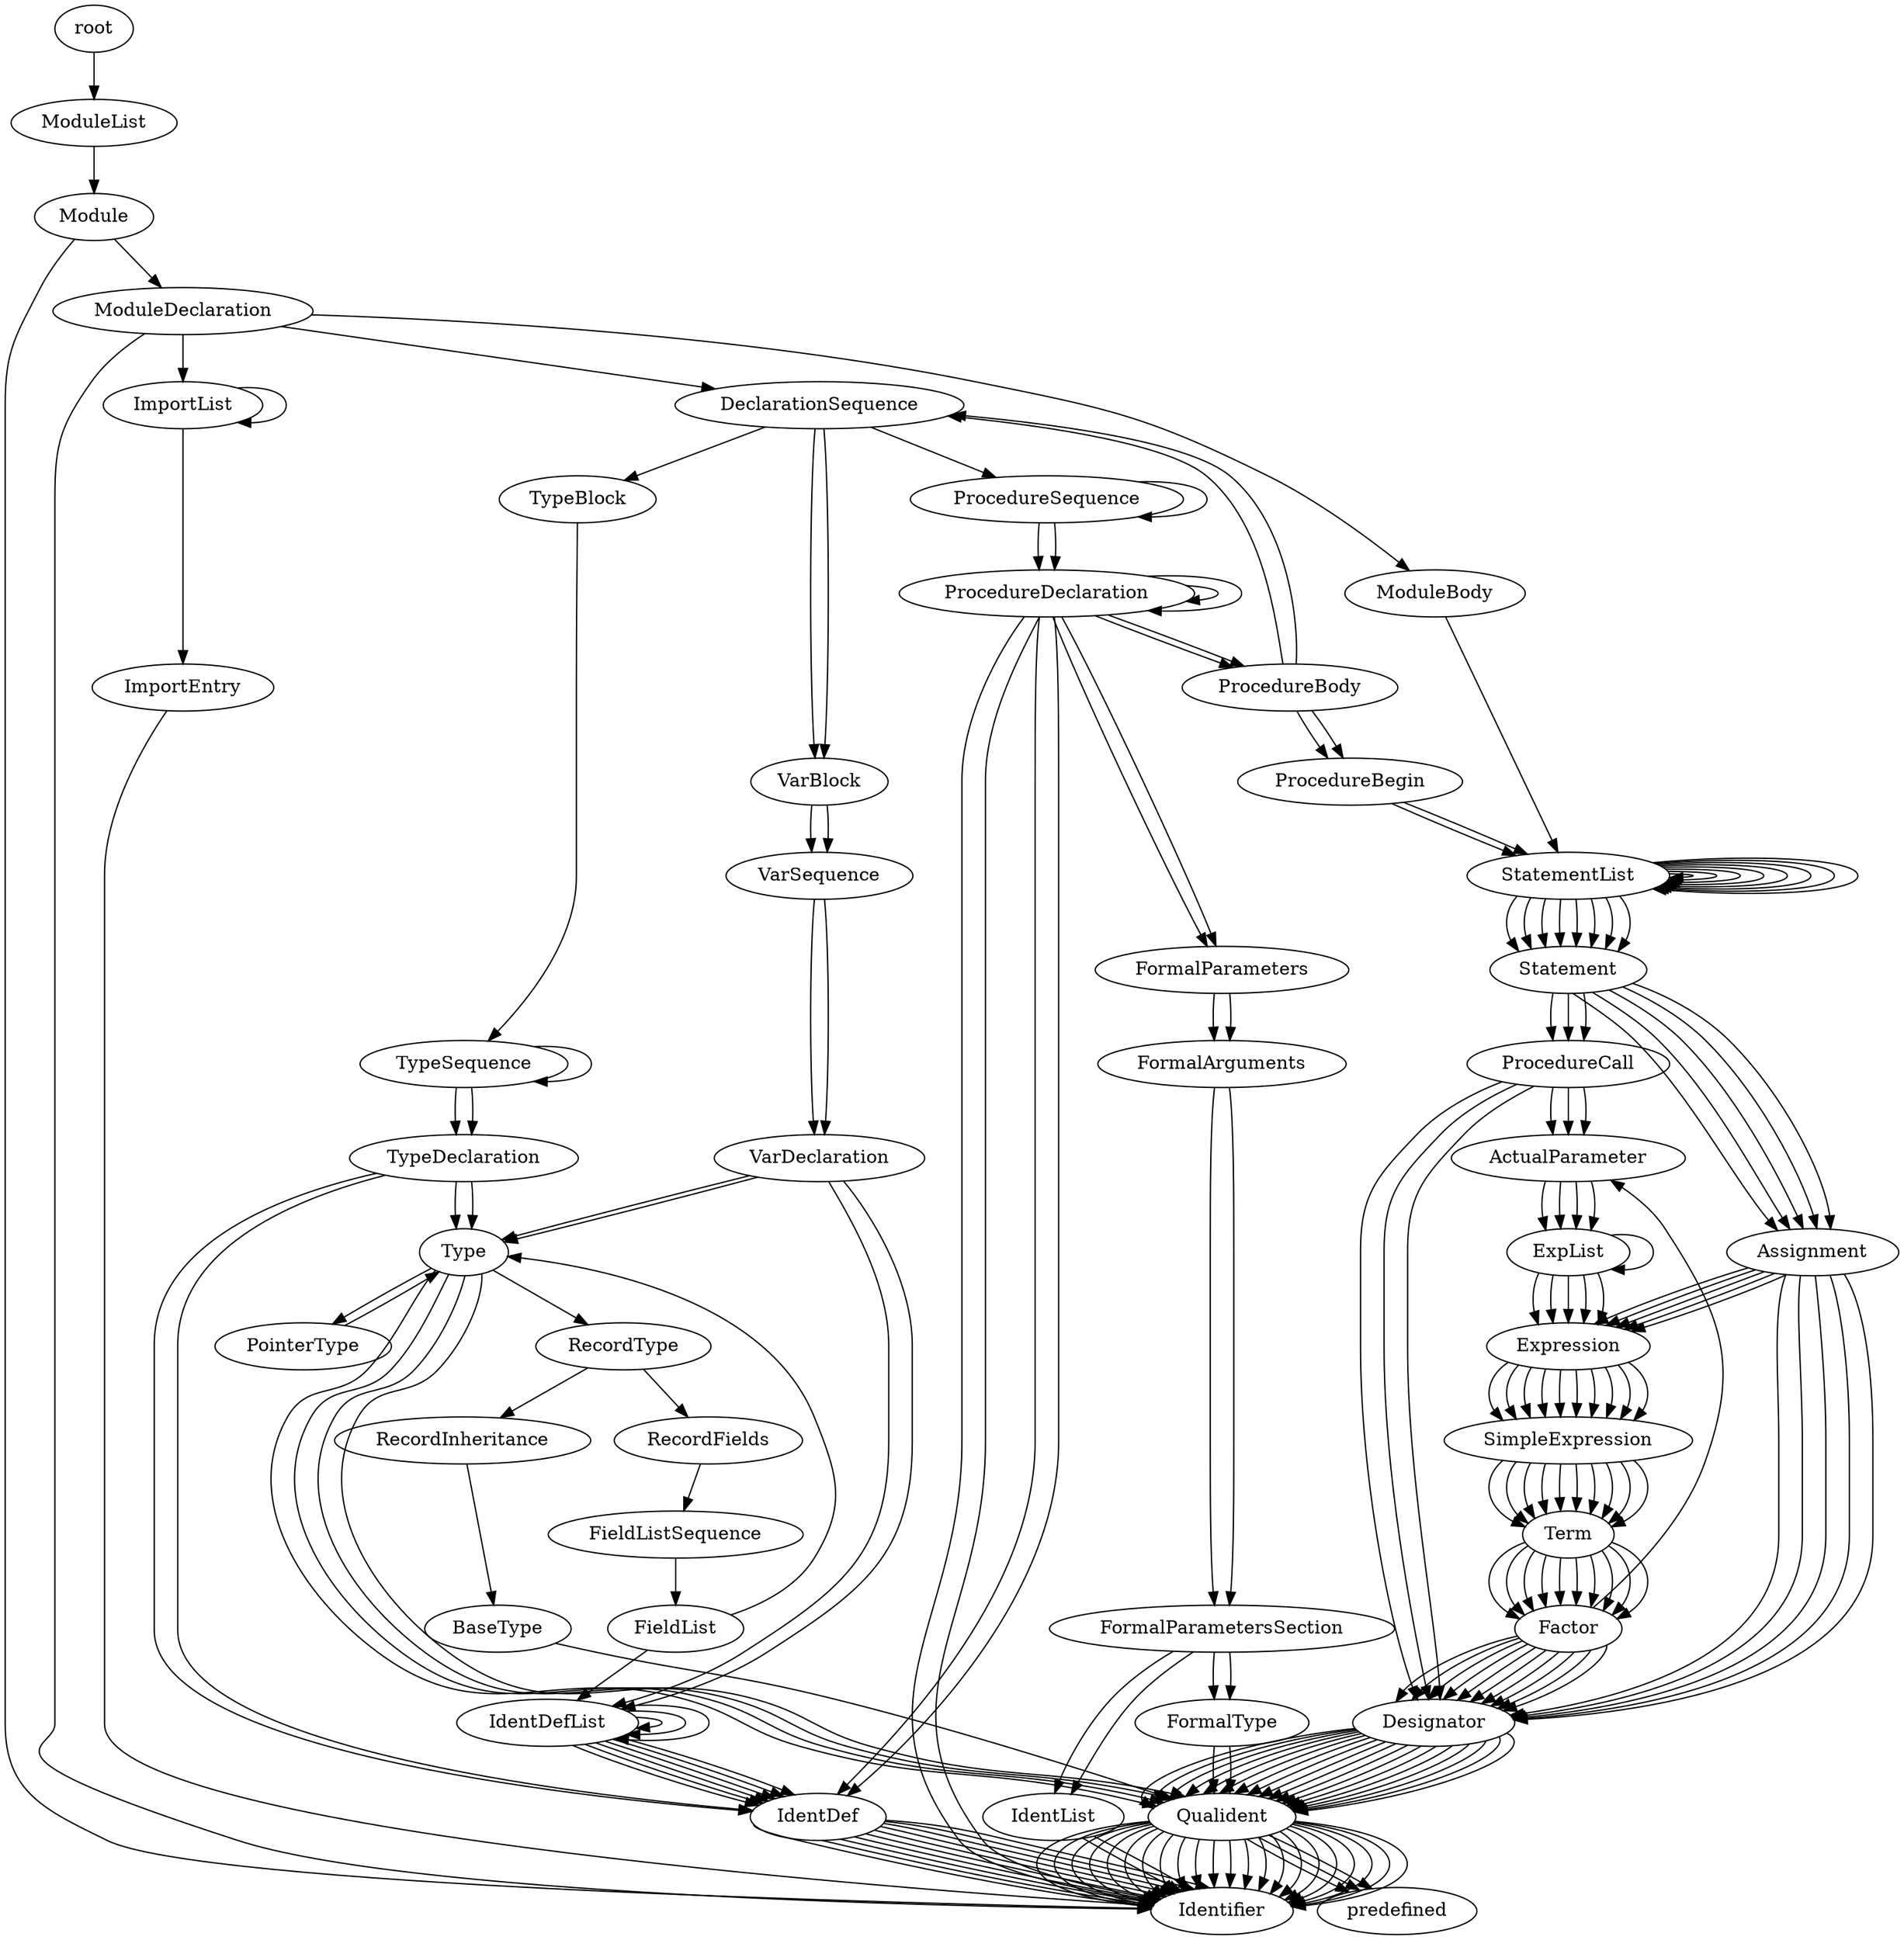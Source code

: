 digraph AST {
	graph [bb="0,0,1573.3,1476"];
	node [label="\N"];
	root	 [height=0.5,
		pos="68,1458",
		width=0.83048];
	ModuleList	 [height=0.5,
		pos="68,1386",
		width=1.7693];
	root -> ModuleList	 [pos="e,68,1404.4 68,1439.8 68,1432.1 68,1423 68,1414.4"];
	Module	 [height=0.5,
		pos="68,1314",
		width=1.2638];
	ModuleList -> Module	 [pos="e,68,1332.4 68,1367.8 68,1360.1 68,1351 68,1342.4"];
	Identifier	 [height=0.5,
		pos="982,18",
		width=1.5165];
	Module -> Identifier	 [pos="e,927.17,18.766 53.068,1297 44.758,1286.8 34.758,1273.3 28,1260 9.0436,1222.6 0,1211.9 0,1170 0,1170 0,1170 0,162 0,109.65 29.194,\
95.455 76,72 150.6,34.615 722.1,22.126 917.07,18.929"];
	ModuleDeclaration	 [height=0.5,
		pos="136,1242",
		width=2.7623];
	Module -> ModuleDeclaration	 [pos="e,119.05,1259.9 84.115,1296.9 92.42,1288.1 102.72,1277.2 111.94,1267.5"];
	ModuleDeclaration -> Identifier	 [pos="e,927.68,19.933 105.92,1224.8 92.021,1215.5 76.341,1202.9 66,1188 42.082,1153.6 38,1139.9 38,1098 38,1098 38,1098 38,162 38,142.89 \
-9.9125,133.31 167,72 237.11,47.701 737.41,27.038 917.56,20.309"];
	ImportList	 [height=0.5,
		pos="136,1170",
		width=1.6971];
	ModuleDeclaration -> ImportList	 [pos="e,136,1188.4 136,1223.8 136,1216.1 136,1207 136,1198.4"];
	DeclarationSequence	 [height=0.5,
		pos="674,1170",
		width=3.0692];
	ModuleDeclaration -> DeclarationSequence	 [pos="e,588.25,1181.5 215.96,1231.3 312.56,1218.4 474.93,1196.6 578.14,1182.8"];
	ModuleBody	 [height=0.5,
		pos="1352,882",
		width=1.9137];
	ModuleDeclaration -> ModuleBody	 [pos="e,1345.4,900.37 235.25,1240.3 520.27,1234.1 1321,1207 1321,1098 1321,1098 1321,1098 1321,1026 1321,985 1333.2,938.88 1342.2,910.13"];
	ImportList -> ImportList	 [pos="e,177.91,1156.8 177.91,1183.2 197.71,1184.7 215.09,1180.3 215.09,1170 215.09,1161.5 203.4,1157 188.26,1156.5"];
	ImportEntry	 [height=0.5,
		pos="136,1026",
		width=1.9318];
	ImportList -> ImportEntry	 [pos="e,136,1044.1 136,1151.8 136,1127.2 136,1083.2 136,1054.4"];
	ImportEntry -> Identifier	 [pos="e,928.04,20.839 122.98,1007.9 105.33,981.57 76,930.48 76,882 76,882 76,882 76,162 76,76.641 711.36,33.261 917.95,21.412"];
	TypeBlock	 [height=0.5,
		pos="464,1098",
		width=1.661];
	DeclarationSequence -> TypeBlock	 [pos="e,503.71,1111.6 626.35,1153.7 592.64,1142.1 547.57,1126.7 513.47,1115"];
	VarBlock	 [height=0.5,
		pos="674,810",
		width=1.4624];
	DeclarationSequence -> VarBlock	 [pos="e,668.18,828.19 668.18,1151.8 665,1124.5 665,1071.2 665,1026 665,1026 665,1026 665,954 665,913.88 665,867.46 667.22,838.42"];
	DeclarationSequence -> VarBlock	 [pos="e,679.82,828.19 679.82,1151.8 683,1124.5 683,1071.2 683,1026 683,1026 683,1026 683,954 683,913.88 683,867.46 680.78,838.42"];
	ProcedureSequence	 [height=0.5,
		pos="848,1098",
		width=2.9067];
	DeclarationSequence -> ProcedureSequence	 [pos="e,807.76,1114.7 714.8,1153.1 739.75,1142.8 771.86,1129.5 798.3,1118.6"];
	TypeSequence	 [height=0.5,
		pos="351,666",
		width=2.2026];
	TypeBlock -> TypeSequence	 [pos="e,363.37,684.18 452.12,1080.2 435.69,1053.9 408,1002.3 408,954 408,954 408,954 408,810 408,766.76 385.51,721.02 368.78,692.98"];
	TypeSequence -> TypeSequence	 [pos="e,404.53,652.69 404.53,679.31 428.05,680.49 448.29,676.05 448.29,666 448.29,657.44 433.62,652.95 414.74,652.53"];
	TypeDeclaration	 [height=0.5,
		pos="351,594",
		width=2.4373];
	TypeSequence -> TypeDeclaration	 [pos="e,345.02,612.41 345.05,647.83 344.3,640.13 344.08,630.97 344.38,622.42"];
	TypeSequence -> TypeDeclaration	 [pos="e,356.98,612.41 356.95,647.83 357.7,640.13 357.92,630.97 357.62,622.42"];
	IdentDef	 [height=0.5,
		pos="674,90",
		width=1.4443];
	TypeDeclaration -> IdentDef	 [pos="e,622,92.276 282.55,582.61 212.48,566.2 114,528.77 114,450 114,450 114,450 114,234 114,132.86 465.92,101.41 611.85,92.853"];
	TypeDeclaration -> IdentDef	 [pos="e,622.48,92.74 289.57,581.09 224.72,563.94 132,526.43 132,450 132,450 132,450 132,234 132,134.89 469.93,102.7 612.18,93.396"];
	Type	 [height=0.5,
		pos="351,522",
		width=0.93881];
	TypeDeclaration -> Type	 [pos="e,345.07,539.91 345.05,575.83 344.29,568.01 344.07,558.69 344.4,550.02"];
	TypeDeclaration -> Type	 [pos="e,356.93,539.91 356.95,575.83 357.71,568.01 357.93,558.69 357.6,550.02"];
	IdentDef -> Identifier	 [pos="e,928.1,21.02 624.85,84.076 626.71,80.438 643.78,75.771 659,72 741.08,51.662 839.68,30.742 917.71,22.107"];
	IdentDef -> Identifier	 [pos="e,928.72,21.967 676.65,72.086 676.77,72.057 676.88,72.029 677,72 755.65,52.51 849.48,32.485 918.69,23.25"];
	IdentDef -> Identifier	 [pos="e,929.3,23.286 691.16,72.96 692.45,72.635 693.73,72.314 695,72 769.41,53.562 857.4,34.645 919.22,24.838"];
	IdentDef -> Identifier	 [pos="e,931.08,24.852 702.1,74.78 705.75,73.821 709.43,72.886 713,72 783.02,54.651 865.06,36.877 920.96,26.668"];
	IdentDef -> Identifier	 [pos="e,933.85,26.681 710.83,77.231 717.51,75.424 724.43,73.628 731,72 796.61,55.742 872.79,39.111 923.96,28.682"];
	IdentDef -> Identifier	 [pos="e,937.77,28.688 717.85,80.073 728.14,77.36 738.97,74.485 749,72 810.12,56.856 880.39,41.389 927.74,30.912"];
	IdentDef -> Identifier	 [pos="e,943.04,30.755 722.22,83.146 737.54,79.667 753.05,75.456 767,72 823.98,57.88 888.93,43.479 933.11,33.104"];
	IdentDef -> Identifier	 [pos="e,949.85,32.735 724.73,85.651 747.5,81.874 767.48,76.342 785,72 838.27,58.8 898.5,45.355 939.99,35.183"];
	IdentDef -> Identifier	 [pos="e,958.96,34.35 725.61,87.329 758.99,83.688 782.65,77.042 803,72 853.35,59.523 909.93,46.827 949.13,36.882"];
	IdentDef -> Identifier	 [pos="e,969.79,35.661 725.91,88.294 772.4,84.983 798.69,77.527 821,72 868.93,60.123 922.5,48.047 959.74,38.336"];
	PointerType	 [height=0.5,
		pos="228,450",
		width=1.8776];
	Type -> PointerType	 [pos="e,251.25,467.03 325.52,510.11 306.43,499.88 280.37,484.85 259.92,472.37"];
	Qualident	 [height=0.5,
		pos="982,90",
		width=1.5707];
	Type -> Qualident	 [pos="e,931.24,97.964 326.72,509.38 309.13,491.88 292.8,459.3 278,432 251.62,383.34 230.26,377.48 216,324 200.19,264.71 245.84,240.73 \
302,216 412.8,167.21 455.08,211.41 572,180 612.41,169.14 618.71,155.3 659,144 759.04,115.94 788.43,129.9 890,108 899.9,105.86 910.54,\
103.12 921.32,100.41"];
	Type -> Qualident	 [pos="e,936.69,100.93 336.34,505.62 324.92,487.48 309.8,457.45 296,432 269.62,383.34 248.26,377.48 234,324 218.19,264.71 263.84,240.73 \
320,216 430.8,167.21 473.08,211.41 590,180 630.41,169.14 636.71,155.3 677,144 777.04,115.94 806.43,129.9 908,108 914.08,106.69 920.44,\
105.14 926.78,103.52"];
	Type -> Qualident	 [pos="e,944.57,103.54 348.89,503.94 342.01,485.67 327.38,456.68 314,432 287.62,383.34 266.26,377.48 252,324 236.19,264.71 281.84,240.73 \
338,216 448.8,167.21 491.08,211.41 608,180 648.41,169.14 654.71,155.3 695,144 795.04,115.94 824.43,129.9 926,108 928.84,107.39 931.75,\
106.72 934.67,106.02"];
	Type -> Qualident	 [pos="e,954.1,105.67 362.63,504.95 360.55,486.76 345.63,457.14 332,432 305.62,383.34 284.26,377.48 270,324 254.19,264.71 299.84,240.73 \
356,216 466.8,167.21 509.08,211.41 626,180 666.41,169.14 672.71,155.3 713,144 813.04,115.94 842.43,129.9 944,108 944.1,107.98 944.21,\
107.96 944.31,107.93"];
	RecordType	 [height=0.5,
		pos="473,450",
		width=1.8596];
	Type -> RecordType	 [pos="e,444.88,466.59 373.66,508.63 391.19,498.28 415.82,483.75 436.17,471.74"];
	PointerType -> Type	 [pos="e,331.38,507.26 261.01,465.97 280.34,476.57 304.39,490.57 322.83,501.92"];
	Qualident -> Identifier	 [pos="e,927.55,20.322 925.9,87.522 814.63,76.731 811.77,33.833 917.35,21.396"];
	Qualident -> Identifier	 [pos="e,927.92,20.851 926.27,86.952 832.45,75.538 829.66,35.301 917.91,22.175"];
	Qualident -> Identifier	 [pos="e,928.36,21.588 926.53,86.129 850.31,74.067 847.59,37.142 918.38,23.308"];
	Qualident -> Identifier	 [pos="e,929.18,22.607 927.52,85.051 868.05,72.497 865.29,39.384 919.25,24.922"];
	Qualident -> Identifier	 [pos="e,930.25,24.143 928.96,83.483 885.72,70.697 882.88,42.276 920.44,27.435"];
	Qualident -> Identifier	 [pos="e,932.98,26.089 931.9,81.458 902.65,68.874 899.97,45.271 923.86,30.667"];
	Qualident -> Identifier	 [pos="e,937.49,28.568 936.92,79.065 918.97,67.407 916.44,48.787 929.34,35.17"];
	Qualident -> Identifier	 [pos="e,944.18,31.482 944.12,76.457 934.05,66.099 932.1,51.611 938.26,39.65"];
	Qualident -> Identifier	 [pos="e,953.63,33.592 953.61,74.377 948.19,65.225 946.88,53.453 949.68,43.036"];
	Qualident -> Identifier	 [pos="e,964.42,35.269 964.37,72.571 961.82,64.346 961.13,54.34 962.3,45.154"];
	Qualident -> Identifier	 [pos="e,976.07,35.913 976.05,71.831 975.29,64.012 975.07,54.692 975.4,46.022"];
	Qualident -> Identifier	 [pos="e,987.93,35.913 987.95,71.831 988.71,64.012 988.93,54.692 988.6,46.022"];
	Qualident -> Identifier	 [pos="e,999.58,35.269 999.63,72.571 1002.2,64.346 1002.9,54.34 1001.7,45.154"];
	Qualident -> Identifier	 [pos="e,1010.4,33.592 1010.4,74.377 1015.8,65.225 1017.1,53.453 1014.3,43.036"];
	Qualident -> Identifier	 [pos="e,1019.8,31.482 1019.9,76.457 1029.9,66.099 1031.9,51.611 1025.7,39.65"];
	Qualident -> Identifier	 [pos="e,1026.5,28.568 1027.1,79.065 1045,67.407 1047.6,48.787 1034.7,35.17"];
	Qualident -> Identifier	 [pos="e,1031,26.089 1032.1,81.458 1061.3,68.874 1064,45.271 1040.1,30.667"];
	Qualident -> Identifier	 [pos="e,1033.8,24.143 1035,83.483 1078.3,70.697 1081.1,42.276 1043.6,27.435"];
	Qualident -> Identifier	 [pos="e,1034.8,22.607 1036.5,85.051 1095.9,72.497 1098.7,39.384 1044.8,24.922"];
	Qualident -> Identifier	 [pos="e,1035.6,21.588 1037.5,86.129 1113.7,74.067 1116.4,37.142 1045.6,23.308"];
	Qualident -> Identifier	 [pos="e,1036.1,20.851 1037.7,86.952 1131.6,75.538 1134.3,35.301 1046.1,22.175"];
	Qualident -> Identifier	 [pos="e,1036.5,20.322 1038.1,87.522 1149.4,76.731 1152.2,33.833 1046.7,21.396"];
	predefined	 [height=0.5,
		pos="1116,18",
		width=1.6971];
	Qualident -> predefined	 [pos="e,1078.5,32.229 1001.8,73.119 1019.8,62.196 1046.1,47.965 1069.2,36.7"];
	Qualident -> predefined	 [pos="e,1086.5,33.841 1011.1,74.377 1030.5,63.929 1056.3,50.067 1077.5,38.703"];
	Qualident -> predefined	 [pos="e,1095.8,35.143 1018.8,76.118 1040.4,65.983 1066.9,52.029 1087,40.335"];
	RecordInheritance	 [height=0.5,
		pos="350,306",
		width=2.7261];
	RecordType -> RecordInheritance	 [pos="e,365.21,323.8 457.92,432.34 436.34,407.08 396.53,360.48 371.77,331.48"];
	RecordFields	 [height=0.5,
		pos="518,378",
		width=2.004];
	RecordType -> RecordFields	 [pos="e,506.85,395.84 484.12,432.2 489.37,423.81 495.74,413.62 501.53,404.36"];
	BaseType	 [height=0.5,
		pos="394,234",
		width=1.5526];
	RecordInheritance -> BaseType	 [pos="e,383.05,251.91 361.1,287.83 366.14,279.58 372.21,269.66 377.74,260.6"];
	BaseType -> Qualident	 [pos="e,943.12,103.35 443.42,225.55 514.17,213.34 640.8,191.02 686,180 774.3,158.48 875.19,126.09 933.45,106.6"];
	FieldListSequence	 [height=0.5,
		pos="564,306",
		width=2.7081];
	RecordFields -> FieldListSequence	 [pos="e,552.44,324.09 529.37,360.2 534.69,351.87 541.14,341.77 547.03,332.57"];
	FieldList	 [height=0.5,
		pos="564,234",
		width=1.4443];
	FieldListSequence -> FieldList	 [pos="e,564,252.41 564,287.83 564,280.13 564,270.97 564,262.42"];
	FieldList -> Type	 [pos="e,384.65,519 606.91,244.19 629.89,252.07 656.24,265.55 670,288 678.36,301.64 675.48,308.97 670,324 641.38,402.54 619.42,422.95 549,\
468 501.45,498.42 436.91,511.87 394.63,517.7"];
	IdentDefList	 [height=0.5,
		pos="466,162",
		width=1.9318];
	FieldList -> IdentDefList	 [pos="e,489.17,179.02 541.76,217.66 528.64,208.02 511.82,195.66 497.36,185.04"];
	IdentDefList -> IdentDef	 [pos="e,627.46,98.313 486.53,144.75 518.83,131.1 574.14,112.45 617.77,100.83"];
	IdentDefList -> IdentDef	 [pos="e,630.38,100.06 495.92,145.66 528.91,132.73 580.79,114.93 620.56,102.97"];
	IdentDefList -> IdentDef	 [pos="e,634.56,101.87 503.99,146.91 538.01,134.6 587.96,117.32 624.97,105.03"];
	IdentDefList -> IdentDef	 [pos="e,639.72,103.75 511.3,148.2 546.64,136.52 595.31,119.72 630.25,107.17"];
	IdentDefList -> IdentDef	 [pos="e,646.52,105.38 517.21,149.7 554.54,138.56 603.33,121.94 637.01,109.07"];
	IdentDefList -> IdentDef	 [pos="e,654.66,106.74 522.05,151.22 562.11,140.56 612.06,123.95 645.01,110.73"];
	IdentDefList -> IdentDefList	 [pos="e,533.91,157.8 533.91,166.2 545.51,165.63 553.54,164.23 553.54,162 553.54,160.5 549.92,159.38 544.02,158.63"];
	IdentDefList -> IdentDefList	 [pos="e,526.47,153.06 526.47,170.94 550.95,171.47 571.54,168.49 571.54,162 571.54,156.42 556.33,153.44 536.52,153.04"];
	IdentDefList -> IdentDefList	 [pos="e,517.73,149.85 517.73,174.15 553.86,177.9 589.54,173.85 589.54,162 589.54,151.26 560.24,146.93 527.85,149"];
	VarSequence	 [height=0.5,
		pos="674,666",
		width=1.9859];
	VarBlock -> VarSequence	 [pos="e,669.33,684.17 669.36,792.05 666.87,767.59 666.59,723.49 668.49,694.48"];
	VarBlock -> VarSequence	 [pos="e,678.67,684.17 678.64,792.05 681.13,767.59 681.41,723.49 679.51,694.48"];
	VarDeclaration	 [height=0.5,
		pos="674,594",
		width=2.2387];
	VarSequence -> VarDeclaration	 [pos="e,668.02,612.41 668.05,647.83 667.3,640.13 667.08,630.97 667.38,622.42"];
	VarSequence -> VarDeclaration	 [pos="e,679.98,612.41 679.95,647.83 680.7,640.13 680.92,630.97 680.62,622.42"];
	VarDeclaration -> Type	 [pos="e,381.77,529.84 614.37,581.87 549.58,567.91 447.97,545.23 391.72,532.16"];
	VarDeclaration -> Type	 [pos="e,382.96,528.23 619.39,580.63 555.37,565.89 450.86,542.66 392.88,530.33"];
	VarDeclaration -> IdentDefList	 [pos="e,517.72,174.24 681.53,575.98 696.69,549.71 727,498.72 727,450 727,450 727,450 727,378 727,290.72 688.35,264.82 616,216 589.3,197.98 \
556.04,185.46 527.57,177.05"];
	VarDeclaration -> IdentDefList	 [pos="e,524.42,171.94 693.02,576.42 714.35,550.28 745,498.99 745,450 745,450 745,450 745,378 745,290.72 706.35,264.82 634,216 604.33,195.97 \
566.54,182.74 534.25,174.38"];
	ProcedureSequence -> ProcedureSequence	 [pos="e,917.96,1084.6 917.96,1111.4 946.54,1112.2 970.64,1107.8 970.64,1098 970.64,1089.4 952.02,1084.9 928.11,1084.5"];
	ProcedureDeclaration	 [height=0.5,
		pos="848,1026",
		width=3.1414];
	ProcedureSequence -> ProcedureDeclaration	 [pos="e,842.02,1044.4 842.05,1079.8 841.3,1072.1 841.08,1063 841.38,1054.4"];
	ProcedureSequence -> ProcedureDeclaration	 [pos="e,853.98,1044.4 853.95,1079.8 854.7,1072.1 854.92,1063 854.62,1054.4"];
	ProcedureDeclaration -> Identifier	 [pos="e,930.49,24.425 829.93,1007.8 810.38,981.29 783,930.01 783,882 783,882 783,882 783,378 783,242 699.95,180.46 782,72 798.5,50.184 \
868,34.658 920.56,26.011"];
	ProcedureDeclaration -> Identifier	 [pos="e,933.11,26.219 841.77,1007.8 828.38,981.29 801,930.01 801,882 801,882 801,882 801,378 801,242 717.95,180.46 800,72 815.28,51.795 \
876.02,36.986 923.25,28.039"];
	ProcedureDeclaration -> IdentDef	 [pos="e,689.38,107.29 842.18,1007.8 839,980.5 839,927.25 839,882 839,882 839,882 839,378 839,266.22 741.79,160.64 696.45,114.44"];
	ProcedureDeclaration -> IdentDef	 [pos="e,697.43,106.37 853.82,1007.8 857,980.5 857,927.25 857,882 857,882 857,882 857,378 857,264.93 757.52,158.2 705.11,112.86"];
	ProcedureDeclaration -> ProcedureDeclaration	 [pos="e,954.73,1020 954.73,1032 969.34,1031 979.09,1029 979.09,1026 979.09,1023.7 973.61,1022.1 964.7,1020.9"];
	ProcedureDeclaration -> ProcedureDeclaration	 [pos="e,925.47,1012.9 925.47,1039.1 963.42,1040.9 997.09,1036.5 997.09,1026 997.09,1016.5 969.2,1012 935.58,1012.5"];
	FormalParameters	 [height=0.5,
		pos="982,954",
		width=2.69];
	ProcedureDeclaration -> FormalParameters	 [pos="e,945.14,970.69 874.88,1008.4 892.41,998.42 915.63,985.89 936.01,975.37"];
	ProcedureDeclaration -> FormalParameters	 [pos="e,955.42,971.44 885.6,1008.9 904.72,999.22 927.76,986.92 946.56,976.43"];
	ProcedureBody	 [height=0.5,
		pos="1179,954",
		width=2.2929];
	ProcedureDeclaration -> ProcedureBody	 [pos="e,1117.8,966.18 911.38,1011 967.58,998.43 1049.5,980.62 1107.9,968.27"];
	ProcedureDeclaration -> ProcedureBody	 [pos="e,1123.2,967.32 918.49,1011.9 976.14,999.67 1057,982.1 1113.3,969.53"];
	FormalArguments	 [height=0.5,
		pos="982,306",
		width=2.6359];
	FormalParameters -> FormalArguments	 [pos="e,976.18,324.19 976.18,935.81 973,908.5 973,855.25 973,810 973,810 973,810 973,450 973,409.88 973,363.46 975.22,334.42"];
	FormalParameters -> FormalArguments	 [pos="e,987.82,324.19 987.82,935.81 991,908.5 991,855.25 991,810 991,810 991,810 991,450 991,409.88 991,363.46 988.78,334.42"];
	FormalParametersSection	 [height=0.5,
		pos="982,234",
		width=3.665];
	FormalArguments -> FormalParametersSection	 [pos="e,976.02,252.41 976.05,287.83 975.3,280.13 975.08,270.97 975.38,262.42"];
	FormalArguments -> FormalParametersSection	 [pos="e,987.98,252.41 987.95,287.83 988.7,280.13 988.92,270.97 988.62,262.42"];
	IdentList	 [height=0.5,
		pos="854,90",
		width=1.4985];
	FormalParametersSection -> IdentList	 [pos="e,855.22,108 943.9,216.52 928.27,206.98 910.98,194.22 898,180 881.01,161.38 866.85,136.44 858.89,117.54"];
	FormalParametersSection -> IdentList	 [pos="e,868.28,107.65 959.36,216.04 945.69,206.55 928.76,193.99 916,180 898.67,161 884.28,135.44 873.36,116.41"];
	FormalType	 [height=0.5,
		pos="982,162",
		width=1.8415];
	FormalParametersSection -> FormalType	 [pos="e,976.02,180.41 976.05,215.83 975.3,208.13 975.08,198.97 975.38,190.42"];
	FormalParametersSection -> FormalType	 [pos="e,987.98,180.41 987.95,215.83 988.7,208.13 988.92,198.97 988.62,190.42"];
	IdentList -> Identifier	 [pos="e,950.1,32.804 877.28,73.662 895.1,62.964 919.95,48.924 941.03,37.622"];
	IdentList -> Identifier	 [pos="e,958.47,34.484 885.78,75.256 905.35,64.981 930.24,51.106 949.86,39.589"];
	FormalType -> Qualident	 [pos="e,976.07,107.91 976.05,143.83 975.29,136.01 975.07,126.69 975.4,118.02"];
	FormalType -> Qualident	 [pos="e,987.93,107.91 987.95,143.83 988.71,136.01 988.93,126.69 988.6,118.02"];
	ProcedureBody -> DeclarationSequence	 [pos="e,760.36,1158.7 1158.4,971.58 1123.4,1005.6 1049.6,1080.1 971,1116 935.62,1132.2 842.99,1147.3 770.45,1157.4"];
	ProcedureBody -> DeclarationSequence	 [pos="e,765.92,1159.9 1168.1,972.11 1140.6,1006.3 1067.2,1080.2 989,1116 952.2,1132.8 853.45,1148.5 776.19,1158.6"];
	ProcedureBegin	 [height=0.5,
		pos="1179,882",
		width=2.3831];
	ProcedureBody -> ProcedureBegin	 [pos="e,1173,900.41 1173,935.83 1172.3,928.13 1172.1,918.97 1172.4,910.42"];
	ProcedureBody -> ProcedureBegin	 [pos="e,1185,900.41 1185,935.83 1185.7,928.13 1185.9,918.97 1185.6,910.42"];
	StatementList	 [height=0.5,
		pos="1352,810",
		width=2.1484];
	ProcedureBegin -> StatementList	 [pos="e,1310,825.14 1213.3,865.3 1238.3,854.4 1272.5,840.15 1300.7,828.85"];
	ProcedureBegin -> StatementList	 [pos="e,1318.5,826.34 1222.2,866.38 1248.8,855.84 1282.6,841.84 1309.1,830.42"];
	StatementList -> StatementList	 [pos="e,1429.4,808.49 1429.4,811.51 1440.2,811.26 1447.3,810.76 1447.3,810 1447.3,809.52 1444.4,809.14 1439.5,808.86"];
	StatementList -> StatementList	 [pos="e,1428,806.64 1428,813.36 1449.2,813.2 1465.3,812.08 1465.3,810 1465.3,808.28 1454.2,807.21 1438.4,806.81"];
	StatementList -> StatementList	 [pos="e,1426.6,804.98 1426.6,815.02 1457.3,815.35 1483.3,813.68 1483.3,810 1483.3,806.74 1462.9,805.05 1436.8,804.94"];
	StatementList -> StatementList	 [pos="e,1424.6,803.56 1424.6,816.44 1464.6,817.61 1501.3,815.47 1501.3,810 1501.3,805 1470.7,802.78 1434.8,803.33"];
	StatementList -> StatementList	 [pos="e,1422.5,802.39 1422.5,817.61 1471.3,819.92 1519.3,817.38 1519.3,810 1519.3,803.14 1477.8,800.46 1432.8,801.97"];
	StatementList -> StatementList	 [pos="e,1420.4,801.42 1420.4,818.58 1477.6,822.25 1537.3,819.39 1537.3,810 1537.3,801.16 1484.4,798.11 1430.5,800.84"];
	StatementList -> StatementList	 [pos="e,1418.1,800.65 1418.1,819.35 1483.4,824.59 1555.3,821.47 1555.3,810 1555.3,799.11 1490.5,795.75 1428.1,799.92"];
	StatementList -> StatementList	 [pos="e,1416.6,799.98 1416.6,820.02 1489.5,826.91 1573.3,823.57 1573.3,810 1573.3,797.07 1497.2,793.43 1426.9,799.08"];
	Statement	 [height=0.5,
		pos="1352,738",
		width=1.661];
	StatementList -> Statement	 [pos="e,1313.6,752.13 1312.3,794.38 1304,784.46 1302.6,771.46 1307.9,760.44"];
	StatementList -> Statement	 [pos="e,1323.3,754.11 1323,793.3 1318.2,784.45 1317,773.4 1319.6,763.5"];
	StatementList -> Statement	 [pos="e,1334.4,755.34 1334.3,792.2 1331.8,784.12 1331.2,774.38 1332.3,765.4"];
	StatementList -> Statement	 [pos="e,1346.1,755.91 1346,791.83 1345.3,784.01 1345.1,774.69 1345.4,766.02"];
	StatementList -> Statement	 [pos="e,1357.9,755.91 1358,791.83 1358.7,784.01 1358.9,774.69 1358.6,766.02"];
	StatementList -> Statement	 [pos="e,1369.6,755.34 1369.7,792.2 1372.2,784.12 1372.8,774.38 1371.7,765.4"];
	StatementList -> Statement	 [pos="e,1380.7,754.11 1381,793.3 1385.8,784.45 1387,773.4 1384.4,763.5"];
	StatementList -> Statement	 [pos="e,1390.4,752.13 1391.7,794.38 1400,784.46 1401.4,771.46 1396.1,760.44"];
	ProcedureCall	 [height=0.5,
		pos="1247,666",
		width=2.1484];
	Statement -> ProcedureCall	 [pos="e,1261.2,683.87 1318.8,722.91 1302.5,713.39 1283.8,700.9 1269.2,690.04"];
	Statement -> ProcedureCall	 [pos="e,1272.1,683.19 1327.9,721.48 1313.8,711.81 1295.8,699.46 1280.4,688.87"];
	Statement -> ProcedureCall	 [pos="e,1282,682.12 1337.9,720.2 1325.4,710.27 1307.5,697.84 1290.6,687.38"];
	Assignment	 [height=0.5,
		pos="1434,522",
		width=1.8234];
	Statement -> Assignment	 [pos="e,1412,539.24 1343.1,719.96 1343.5,681.55 1376.9,591.64 1406.2,547.44"];
	Statement -> Assignment	 [pos="e,1419.4,539.84 1351,719.96 1358.4,681.9 1391.6,593.27 1414.6,548.66"];
	Statement -> Assignment	 [pos="e,1427.1,540.15 1358.9,719.96 1373.2,682.16 1406.5,594.45 1423.5,549.56"];
	Statement -> Assignment	 [pos="e,1435,540.23 1366.5,720.32 1387.7,682.92 1421.4,595.49 1432.7,550.25"];
	Statement -> Assignment	 [pos="e,1442.9,540.08 1373.8,721.05 1402.1,684.04 1436.8,595.66 1442.2,550.15"];
	Designator	 [height=0.5,
		pos="1144,162",
		width=1.7151];
	ProcedureCall -> Designator	 [pos="e,1131.2,179.75 1194.6,652.7 1171.9,643.77 1147.2,630.27 1130,612 1099.8,579.82 1088,566.14 1088,522 1088,522 1088,522 1088,450 \
1088,353.51 1109.2,240.39 1127.5,189.39"];
	ProcedureCall -> Designator	 [pos="e,1139.9,180.09 1205.5,650.52 1186.1,641.63 1163.8,628.84 1148,612 1117.8,579.82 1106,566.14 1106,522 1106,522 1106,522 1106,450 \
1106,353.95 1127,241.41 1137.8,190.08"];
	ProcedureCall -> Designator	 [pos="e,1148.8,180.09 1219,649.14 1201.8,640.32 1181,627.98 1166,612 1135.8,579.82 1124,566.14 1124,522 1124,522 1124,522 1124,450 1124,\
353.95 1145,241.41 1148.4,190.08"];
	ActualParameter	 [height=0.5,
		pos="1247,594",
		width=2.4914];
	ProcedureCall -> ActualParameter	 [pos="e,1235.2,611.84 1235.2,648.2 1233.6,640.24 1233.1,630.67 1233.8,621.8"];
	ProcedureCall -> ActualParameter	 [pos="e,1247,612.41 1247,647.83 1247,640.13 1247,630.97 1247,622.42"];
	ProcedureCall -> ActualParameter	 [pos="e,1258.8,611.84 1258.8,648.2 1260.4,640.24 1260.9,630.67 1260.2,621.8"];
	Designator -> Qualident	 [pos="e,928.44,96.022 1083.3,158.53 993.04,148.52 915.14,119.28 920.72,102.41"];
	Designator -> Qualident	 [pos="e,932.59,98.906 1083.6,157.76 1013.7,148.46 949.3,125.73 934.43,109.16"];
	Designator -> Qualident	 [pos="e,941.81,102.75 1084.6,156.88 1025.2,147.4 967.72,126.65 948.35,110.75"];
	Designator -> Qualident	 [pos="e,954.94,105.89 1085.8,155.74 1035.9,146.14 985.22,127.33 962.9,112.28"];
	Designator -> Qualident	 [pos="e,968.45,107.53 1087.9,154.43 1045.8,144.72 1000.8,127.43 977.02,113.21"];
	Designator -> Qualident	 [pos="e,981.12,108.11 1090.5,152.81 1054.4,142.9 1014.2,126.75 989.89,113.3"];
	Designator -> Qualident	 [pos="e,992.42,107.77 1094.3,151.06 1062.9,140.92 1026,125.51 1001.5,112.71"];
	Designator -> Qualident	 [pos="e,1002.6,106.9 1099.5,149.29 1071.4,138.84 1036.6,123.8 1011.6,111.48"];
	Designator -> Qualident	 [pos="e,1011.2,105.49 1106.1,147.6 1080.2,136.75 1046.3,121.73 1020.4,109.76"];
	Designator -> Qualident	 [pos="e,1018.5,103.82 1114.1,146.2 1090,134.87 1055.7,119.59 1028,107.82"];
	Designator -> Qualident	 [pos="e,1024.5,101.99 1123.1,144.94 1100.1,133 1064.3,117.19 1034.1,105.6"];
	Designator -> Qualident	 [pos="e,1029.2,100.16 1133.5,144.2 1111.5,131.58 1073.1,114.91 1039.1,103.4"];
	Designator -> Qualident	 [pos="e,1032.5,98.378 1144.8,143.83 1123.7,130.39 1081.4,112.51 1042.3,101.13"];
	Designator -> Qualident	 [pos="e,1034.7,96.814 1157.2,144.2 1138,129.93 1090.5,110.46 1044.8,99.165"];
	Designator -> Qualident	 [pos="e,1036,95.462 1170.6,145.66 1155.2,130.51 1100.7,108.67 1045.8,97.378"];
	Designator -> Qualident	 [pos="e,1036.9,94.424 1183.7,148.12 1176,132.4 1113.5,107.48 1047.2,96.072"];
	Designator -> Qualident	 [pos="e,1037.5,93.604 1194.4,151.38 1200.5,135.6 1128.7,106.6 1047.9,94.995"];
	Designator -> Qualident	 [pos="e,1037.8,92.953 1200.5,154.57 1227,139.49 1145.6,105.76 1047.9,94.077"];
	ExpList	 [height=0.5,
		pos="1247,522",
		width=1.2999];
	ActualParameter -> ExpList	 [pos="e,1229.5,539.1 1229.3,576.2 1226.8,567.97 1226.1,558.02 1227.3,548.9"];
	ActualParameter -> ExpList	 [pos="e,1241.1,539.91 1241,575.83 1240.3,568.01 1240.1,558.69 1240.4,550.02"];
	ActualParameter -> ExpList	 [pos="e,1252.9,539.91 1253,575.83 1253.7,568.01 1253.9,558.69 1253.6,550.02"];
	ActualParameter -> ExpList	 [pos="e,1264.5,539.1 1264.7,576.2 1267.2,567.97 1267.9,558.02 1266.7,548.9"];
	ExpList -> ExpList	 [pos="e,1279.7,508.97 1279.7,535.03 1296.6,537.03 1311.8,532.69 1311.8,522 1311.8,513.57 1302.3,509.08 1290,508.55"];
	Expression	 [height=0.5,
		pos="1247,450",
		width=1.7332];
	ExpList -> Expression	 [pos="e,1223.7,466.94 1224.1,506.02 1220.2,497.41 1219,486.56 1220.8,476.71"];
	ExpList -> Expression	 [pos="e,1235.2,467.77 1235.2,504.57 1233.6,496.55 1233.1,486.85 1233.8,477.85"];
	ExpList -> Expression	 [pos="e,1247,468.41 1247,503.83 1247,496.13 1247,486.97 1247,478.42"];
	ExpList -> Expression	 [pos="e,1258.8,467.77 1258.8,504.57 1260.4,496.55 1260.9,486.85 1260.2,477.85"];
	ExpList -> Expression	 [pos="e,1270.3,466.94 1269.9,506.02 1273.8,497.41 1275,486.56 1273.2,476.71"];
	SimpleExpression	 [height=0.5,
		pos="1247,378",
		width=2.6359];
	Expression -> SimpleExpression	 [pos="e,1196.3,393.28 1200,437.79 1186.2,427.81 1182.8,413.43 1189.8,401.27"];
	Expression -> SimpleExpression	 [pos="e,1206.6,394.46 1208.5,435.78 1200,426.58 1197.7,414.36 1201.6,403.52"];
	Expression -> SimpleExpression	 [pos="e,1217.7,395.28 1218.2,433.66 1213.4,425.16 1212.1,414.55 1214.2,404.89"];
	Expression -> SimpleExpression	 [pos="e,1229.3,395.77 1229.4,432.57 1226.9,424.55 1226.2,414.85 1227.2,405.85"];
	Expression -> SimpleExpression	 [pos="e,1241,396.41 1241,431.83 1240.3,424.13 1240.1,414.97 1240.4,406.42"];
	Expression -> SimpleExpression	 [pos="e,1253,396.41 1253,431.83 1253.7,424.13 1253.9,414.97 1253.6,406.42"];
	Expression -> SimpleExpression	 [pos="e,1264.7,395.77 1264.6,432.57 1267.1,424.55 1267.8,414.85 1266.8,405.85"];
	Expression -> SimpleExpression	 [pos="e,1276.3,395.28 1275.8,433.66 1280.6,425.16 1281.9,414.55 1279.8,404.89"];
	Expression -> SimpleExpression	 [pos="e,1287.4,394.46 1285.5,435.78 1294,426.58 1296.3,414.36 1292.4,403.52"];
	Expression -> SimpleExpression	 [pos="e,1297.7,393.28 1294,437.79 1307.8,427.81 1311.2,413.43 1304.2,401.27"];
	Term	 [height=0.5,
		pos="1247,306",
		width=0.97491];
	SimpleExpression -> Term	 [pos="e,1213.1,311.39 1196.3,362.73 1180.7,348.52 1183.3,327.77 1203.9,315.7"];
	SimpleExpression -> Term	 [pos="e,1215.6,314.24 1206.7,361.66 1197.1,349.43 1197.5,332.83 1207.8,320.95"];
	SimpleExpression -> Term	 [pos="e,1220.7,318.53 1217.6,360.57 1212.5,350.63 1211.9,338.09 1215.8,327.53"];
	SimpleExpression -> Term	 [pos="e,1229.8,322.12 1229.3,360.2 1226.7,351.73 1226.1,341.43 1227.4,332.1"];
	SimpleExpression -> Term	 [pos="e,1241.1,323.91 1241,359.83 1240.3,352.01 1240.1,342.69 1240.4,334.02"];
	SimpleExpression -> Term	 [pos="e,1252.9,323.91 1253,359.83 1253.7,352.01 1253.9,342.69 1253.6,334.02"];
	SimpleExpression -> Term	 [pos="e,1264.2,322.12 1264.7,360.2 1267.3,351.73 1267.9,341.43 1266.6,332.1"];
	SimpleExpression -> Term	 [pos="e,1273.3,318.53 1276.4,360.57 1281.5,350.63 1282.1,338.09 1278.2,327.53"];
	SimpleExpression -> Term	 [pos="e,1278.4,314.24 1287.3,361.66 1296.9,349.43 1296.5,332.83 1286.2,320.95"];
	SimpleExpression -> Term	 [pos="e,1280.9,311.39 1297.7,362.73 1313.3,348.52 1310.7,327.77 1290.1,315.7"];
	Factor	 [height=0.5,
		pos="1247,234",
		width=1.1374];
	Term -> Factor	 [pos="e,1208.8,241.18 1213.4,300.71 1182.5,289.32 1178,262.24 1199.9,246.3"];
	Term -> Factor	 [pos="e,1212.8,244.24 1215.5,297.74 1198.6,286.58 1195.3,266.41 1205.6,251.73"];
	Term -> Factor	 [pos="e,1219.8,247.75 1220.9,293.79 1213.2,283.72 1211.3,269.16 1215.3,256.93"];
	Term -> Factor	 [pos="e,1229.7,250.43 1229.8,290.02 1226.8,281.29 1226,270.25 1227.4,260.29"];
	Term -> Factor	 [pos="e,1241.1,251.84 1241.1,288.2 1240.3,280.33 1240.1,270.88 1240.4,262.09"];
	Term -> Factor	 [pos="e,1252.9,251.84 1252.9,288.2 1253.7,280.33 1253.9,270.88 1253.6,262.09"];
	Term -> Factor	 [pos="e,1264.3,250.43 1264.2,290.02 1267.2,281.29 1268,270.25 1266.6,260.29"];
	Term -> Factor	 [pos="e,1274.2,247.75 1273.1,293.79 1280.8,283.72 1282.7,269.16 1278.7,256.93"];
	Term -> Factor	 [pos="e,1281.2,244.24 1278.5,297.74 1295.4,286.58 1298.7,266.41 1288.4,251.73"];
	Term -> Factor	 [pos="e,1285.2,241.18 1280.6,300.71 1311.5,289.32 1316,262.24 1294.1,246.3"];
	Factor -> Designator	 [pos="e,1115.4,178.02 1207.2,229.05 1170.2,220.39 1135.4,201.96 1121.2,186.6"];
	Factor -> Designator	 [pos="e,1127.8,179.45 1208.7,227.36 1179.3,218.25 1149.7,201.39 1134.6,187.08"];
	Factor -> Designator	 [pos="e,1140.1,180.02 1211.3,225.17 1188.1,215.73 1163,200.33 1147.6,187.09"];
	Factor -> Designator	 [pos="e,1151.9,180.01 1215.1,222.43 1196.6,212.77 1175.1,198.67 1159.8,186.52"];
	Factor -> Designator	 [pos="e,1162.8,179.24 1221.1,219.78 1205.8,209.95 1186.5,196.67 1171,185.32"];
	Factor -> Designator	 [pos="e,1172.7,178.03 1229.4,217.66 1216.1,207.56 1197.5,194.47 1181,183.53"];
	Factor -> Designator	 [pos="e,1181.3,176.45 1239.3,216.2 1227.4,205.68 1208.5,192.34 1190.2,181.53"];
	Factor -> Designator	 [pos="e,1188.7,174.72 1250.8,215.83 1240.1,204.55 1219.3,190.15 1197.7,179.09"];
	Factor -> Designator	 [pos="e,1194.1,172.69 1263.7,217.3 1255.5,204.95 1231,188.29 1203.5,176.49"];
	Factor -> Designator	 [pos="e,1198,170.77 1276.5,221.46 1275.4,208.09 1245.1,187.07 1207.6,173.93"];
	Factor -> ActualParameter	 [pos="e,1280.2,577.12 1266.6,249.83 1291.8,271.56 1334.2,313.29 1351,360 1378.4,436.32 1365,471.85 1321,540 1313,552.48 1300.9,563.03 \
1288.9,571.41"];
	Assignment -> Designator	 [pos="e,1178.6,176.95 1413.1,504.74 1402.9,477.74 1408,423.86 1408,378 1408,378 1408,378 1408,306 1408,254.99 1265.3,205.84 1188.5,180.25"];
	Assignment -> Designator	 [pos="e,1185.1,175.49 1424.4,503.84 1421,476.56 1426,423.36 1426,378 1426,378 1426,378 1426,306 1426,253.75 1276.2,203.44 1194.7,178.42"];
	Assignment -> Designator	 [pos="e,1190.5,174.01 1436.1,503.84 1439,476.56 1444,423.36 1444,378 1444,378 1444,378 1444,306 1444,252.53 1287.1,201.09 1200.3,176.71"];
	Assignment -> Designator	 [pos="e,1194.6,172.44 1447.6,504.29 1456.9,477.15 1462,423.61 1462,378 1462,378 1462,378 1462,306 1462,251.16 1297,198.47 1204.4,174.9"];
	Assignment -> Designator	 [pos="e,1197.8,170.97 1458.6,505.18 1474.8,478.33 1480,424.11 1480,378 1480,378 1480,378 1480,306 1480,249.8 1306.7,195.84 1207.7,173.19"];
	Assignment -> Expression	 [pos="e,1267.9,467.05 1383.5,510.43 1349.3,499.9 1306.7,484.07 1277.3,471.26"];
	Assignment -> Expression	 [pos="e,1276.8,465.89 1389,508.79 1357.5,497.88 1316.3,482.21 1286.2,469.79"];
	Assignment -> Expression	 [pos="e,1284.6,464.48 1395.7,507.26 1366.3,495.92 1325.5,480.21 1294,468.11"];
	Assignment -> Expression	 [pos="e,1291.1,462.87 1403.5,505.84 1375.5,494.03 1334.1,478.08 1300.7,466.24"];
	Assignment -> Expression	 [pos="e,1296.4,461.22 1413,504.94 1386.1,492.53 1342.5,475.93 1306,464.23"];
	ModuleBody -> StatementList	 [pos="e,1352,828.41 1352,863.83 1352,856.13 1352,846.97 1352,838.42"];
}
